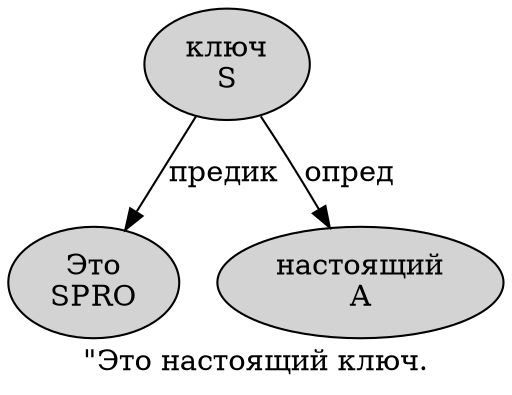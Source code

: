 digraph SENTENCE_321 {
	graph [label="\"Это настоящий ключ."]
	node [style=filled]
		1 [label="Это
SPRO" color="" fillcolor=lightgray penwidth=1 shape=ellipse]
		2 [label="настоящий
A" color="" fillcolor=lightgray penwidth=1 shape=ellipse]
		3 [label="ключ
S" color="" fillcolor=lightgray penwidth=1 shape=ellipse]
			3 -> 1 [label="предик"]
			3 -> 2 [label="опред"]
}